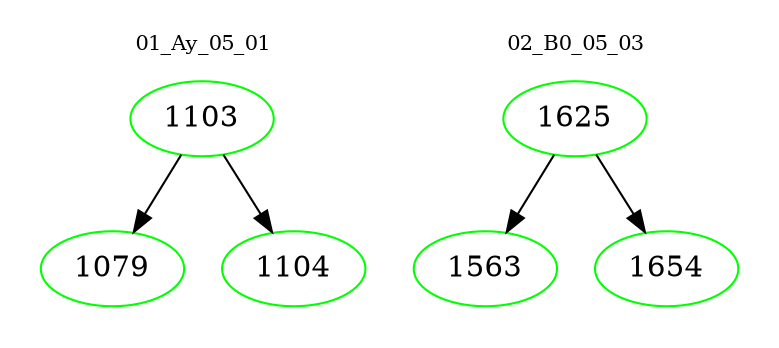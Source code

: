 digraph{
subgraph cluster_0 {
color = white
label = "01_Ay_05_01";
fontsize=10;
T0_1103 [label="1103", color="green"]
T0_1103 -> T0_1079 [color="black"]
T0_1079 [label="1079", color="green"]
T0_1103 -> T0_1104 [color="black"]
T0_1104 [label="1104", color="green"]
}
subgraph cluster_1 {
color = white
label = "02_B0_05_03";
fontsize=10;
T1_1625 [label="1625", color="green"]
T1_1625 -> T1_1563 [color="black"]
T1_1563 [label="1563", color="green"]
T1_1625 -> T1_1654 [color="black"]
T1_1654 [label="1654", color="green"]
}
}
